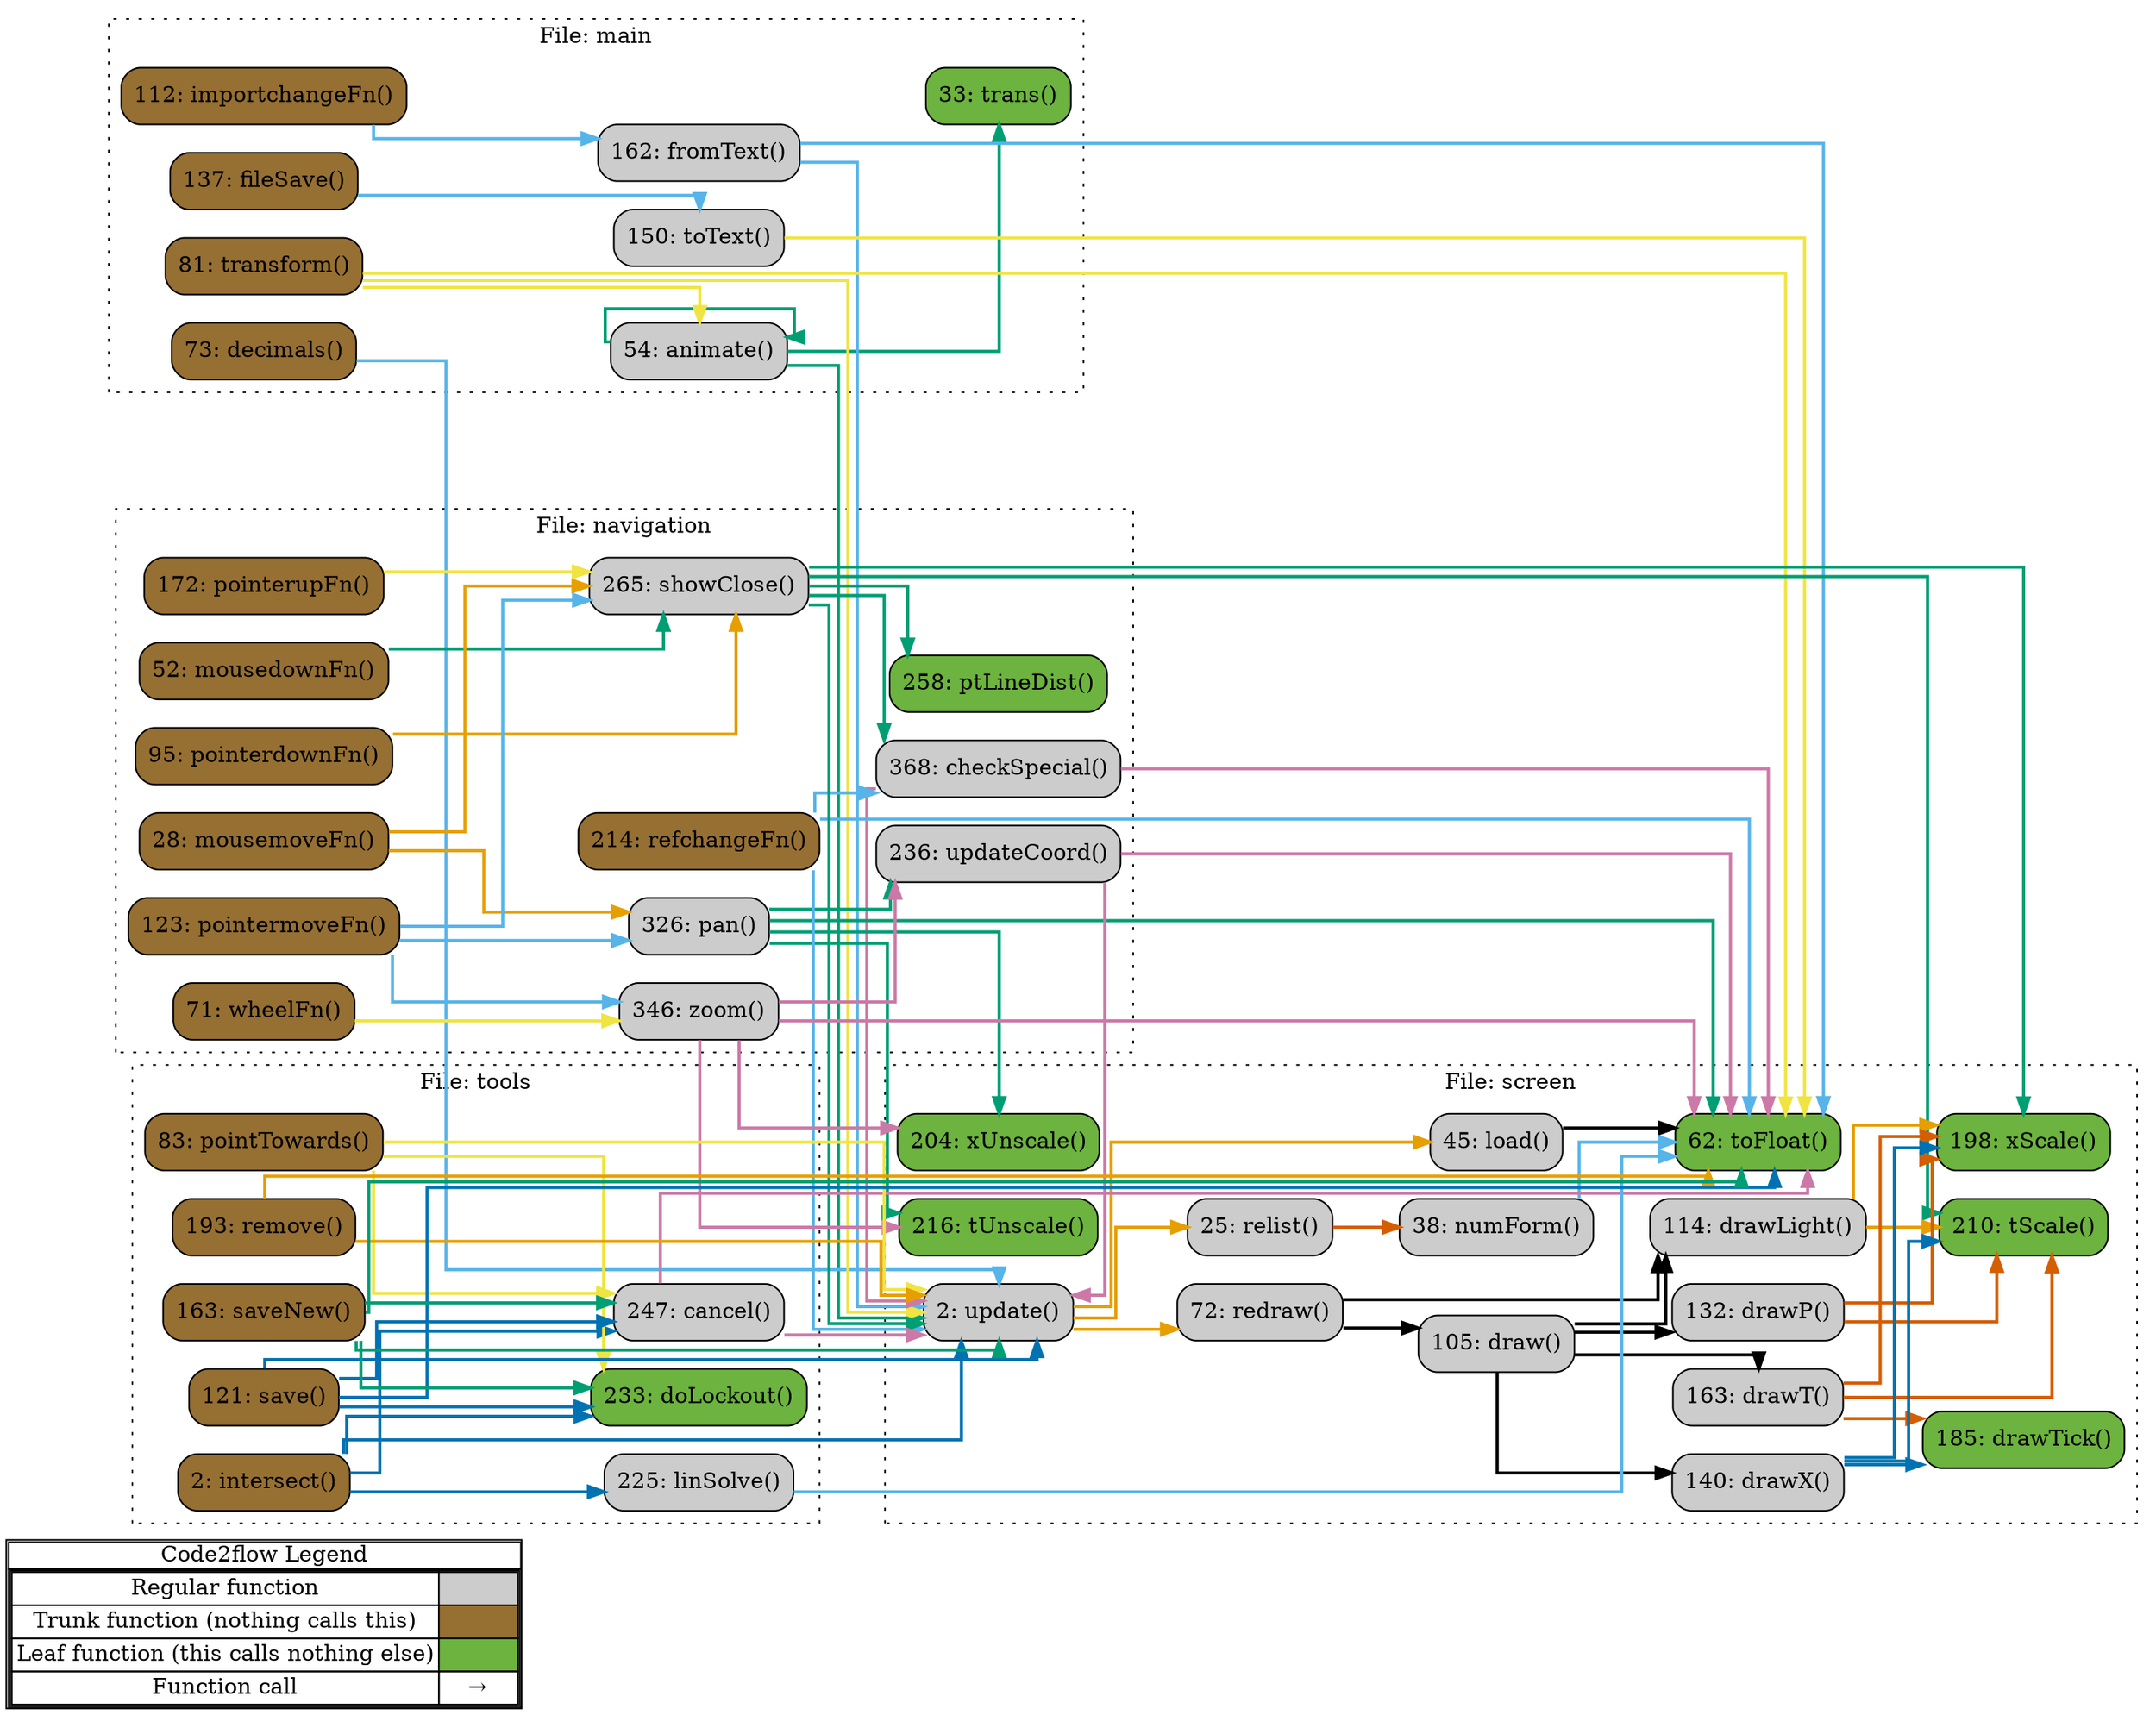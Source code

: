 digraph G {
concentrate=true;
splines="ortho";
rankdir="LR";
subgraph legend{
    rank = min;
    label = "legend";
    Legend [shape=none, margin=0, label = <
        <table cellspacing="0" cellpadding="0" border="1"><tr><td>Code2flow Legend</td></tr><tr><td>
        <table cellspacing="0">
        <tr><td>Regular function</td><td width="50px" bgcolor='#cccccc'></td></tr>
        <tr><td>Trunk function (nothing calls this)</td><td bgcolor='#966F33'></td></tr>
        <tr><td>Leaf function (this calls nothing else)</td><td bgcolor='#6db33f'></td></tr>
        <tr><td>Function call</td><td><font color='black'>&#8594;</font></td></tr>
        </table></td></tr></table>
        >];
}node_b4a50673 [label="54: animate()" name="main::animate" shape="rect" style="rounded,filled" fillcolor="#cccccc" ];
node_276cf522 [label="73: decimals()" name="main::decimals" shape="rect" style="rounded,filled" fillcolor="#966F33" ];
node_45164db2 [label="137: fileSave()" name="main::fileSave" shape="rect" style="rounded,filled" fillcolor="#966F33" ];
node_3d89f182 [label="162: fromText()" name="main::fromText" shape="rect" style="rounded,filled" fillcolor="#cccccc" ];
node_9d4ddb4a [label="112: importchangeFn()" name="main::importchangeFn" shape="rect" style="rounded,filled" fillcolor="#966F33" ];
node_e67dd814 [label="150: toText()" name="main::toText" shape="rect" style="rounded,filled" fillcolor="#cccccc" ];
node_dc4f408e [label="33: trans()" name="main::trans" shape="rect" style="rounded,filled" fillcolor="#6db33f" ];
node_f395c3ac [label="81: transform()" name="main::transform" shape="rect" style="rounded,filled" fillcolor="#966F33" ];
node_1096478f [label="368: checkSpecial()" name="navigation::checkSpecial" shape="rect" style="rounded,filled" fillcolor="#cccccc" ];
node_4ddc632b [label="52: mousedownFn()" name="navigation::mousedownFn" shape="rect" style="rounded,filled" fillcolor="#966F33" ];
node_bac56a09 [label="28: mousemoveFn()" name="navigation::mousemoveFn" shape="rect" style="rounded,filled" fillcolor="#966F33" ];
node_7580e47b [label="326: pan()" name="navigation::pan" shape="rect" style="rounded,filled" fillcolor="#cccccc" ];
node_1f8bfc79 [label="95: pointerdownFn()" name="navigation::pointerdownFn" shape="rect" style="rounded,filled" fillcolor="#966F33" ];
node_aa6c20c2 [label="123: pointermoveFn()" name="navigation::pointermoveFn" shape="rect" style="rounded,filled" fillcolor="#966F33" ];
node_39f6336c [label="172: pointerupFn()" name="navigation::pointerupFn" shape="rect" style="rounded,filled" fillcolor="#966F33" ];
node_d75fbb89 [label="258: ptLineDist()" name="navigation::ptLineDist" shape="rect" style="rounded,filled" fillcolor="#6db33f" ];
node_ba8b3cca [label="214: refchangeFn()" name="navigation::refchangeFn" shape="rect" style="rounded,filled" fillcolor="#966F33" ];
node_94bdd9bb [label="265: showClose()" name="navigation::showClose" shape="rect" style="rounded,filled" fillcolor="#cccccc" ];
node_7a298b2f [label="236: updateCoord()" name="navigation::updateCoord" shape="rect" style="rounded,filled" fillcolor="#cccccc" ];
node_faa6a5dc [label="71: wheelFn()" name="navigation::wheelFn" shape="rect" style="rounded,filled" fillcolor="#966F33" ];
node_16f49b0f [label="346: zoom()" name="navigation::zoom" shape="rect" style="rounded,filled" fillcolor="#cccccc" ];
node_953b9120 [label="105: draw()" name="screen::draw" shape="rect" style="rounded,filled" fillcolor="#cccccc" ];
node_324e2df9 [label="114: drawLight()" name="screen::drawLight" shape="rect" style="rounded,filled" fillcolor="#cccccc" ];
node_8a99d7fe [label="132: drawP()" name="screen::drawP" shape="rect" style="rounded,filled" fillcolor="#cccccc" ];
node_1ee73266 [label="163: drawT()" name="screen::drawT" shape="rect" style="rounded,filled" fillcolor="#cccccc" ];
node_87d16285 [label="185: drawTick()" name="screen::drawTick" shape="rect" style="rounded,filled" fillcolor="#6db33f" ];
node_b2b031e5 [label="140: drawX()" name="screen::drawX" shape="rect" style="rounded,filled" fillcolor="#cccccc" ];
node_2f6ac220 [label="45: load()" name="screen::load" shape="rect" style="rounded,filled" fillcolor="#cccccc" ];
node_25f631d2 [label="38: numForm()" name="screen::numForm" shape="rect" style="rounded,filled" fillcolor="#cccccc" ];
node_22aba7f0 [label="72: redraw()" name="screen::redraw" shape="rect" style="rounded,filled" fillcolor="#cccccc" ];
node_f06471c6 [label="25: relist()" name="screen::relist" shape="rect" style="rounded,filled" fillcolor="#cccccc" ];
node_676b5707 [label="210: tScale()" name="screen::tScale" shape="rect" style="rounded,filled" fillcolor="#6db33f" ];
node_ee9fe5c8 [label="216: tUnscale()" name="screen::tUnscale" shape="rect" style="rounded,filled" fillcolor="#6db33f" ];
node_8c394239 [label="62: toFloat()" name="screen::toFloat" shape="rect" style="rounded,filled" fillcolor="#6db33f" ];
node_e08aa601 [label="2: update()" name="screen::update" shape="rect" style="rounded,filled" fillcolor="#cccccc" ];
node_ecafe688 [label="198: xScale()" name="screen::xScale" shape="rect" style="rounded,filled" fillcolor="#6db33f" ];
node_f3b351e9 [label="204: xUnscale()" name="screen::xUnscale" shape="rect" style="rounded,filled" fillcolor="#6db33f" ];
node_3ebf2b5f [label="247: cancel()" name="tools::cancel" shape="rect" style="rounded,filled" fillcolor="#cccccc" ];
node_b8d89d77 [label="233: doLockout()" name="tools::doLockout" shape="rect" style="rounded,filled" fillcolor="#6db33f" ];
node_0e4e782d [label="2: intersect()" name="tools::intersect" shape="rect" style="rounded,filled" fillcolor="#966F33" ];
node_a9c57ff2 [label="225: linSolve()" name="tools::linSolve" shape="rect" style="rounded,filled" fillcolor="#cccccc" ];
node_6a9d8aa4 [label="83: pointTowards()" name="tools::pointTowards" shape="rect" style="rounded,filled" fillcolor="#966F33" ];
node_14b28d19 [label="193: remove()" name="tools::remove" shape="rect" style="rounded,filled" fillcolor="#966F33" ];
node_628a29a5 [label="121: save()" name="tools::save" shape="rect" style="rounded,filled" fillcolor="#966F33" ];
node_8c052603 [label="163: saveNew()" name="tools::saveNew" shape="rect" style="rounded,filled" fillcolor="#966F33" ];
node_b4a50673 -> node_b4a50673 [color="#009E73" penwidth="2"];
node_b4a50673 -> node_dc4f408e [color="#009E73" penwidth="2"];
node_b4a50673 -> node_e08aa601 [color="#009E73" penwidth="2"];
node_b4a50673 -> node_e08aa601 [color="#009E73" penwidth="2"];
node_276cf522 -> node_e08aa601 [color="#56B4E9" penwidth="2"];
node_45164db2 -> node_e67dd814 [color="#56B4E9" penwidth="2"];
node_3d89f182 -> node_8c394239 [color="#56B4E9" penwidth="2"];
node_3d89f182 -> node_8c394239 [color="#56B4E9" penwidth="2"];
node_3d89f182 -> node_8c394239 [color="#56B4E9" penwidth="2"];
node_3d89f182 -> node_8c394239 [color="#56B4E9" penwidth="2"];
node_3d89f182 -> node_8c394239 [color="#56B4E9" penwidth="2"];
node_3d89f182 -> node_8c394239 [color="#56B4E9" penwidth="2"];
node_3d89f182 -> node_8c394239 [color="#56B4E9" penwidth="2"];
node_3d89f182 -> node_8c394239 [color="#56B4E9" penwidth="2"];
node_3d89f182 -> node_8c394239 [color="#56B4E9" penwidth="2"];
node_3d89f182 -> node_8c394239 [color="#56B4E9" penwidth="2"];
node_3d89f182 -> node_8c394239 [color="#56B4E9" penwidth="2"];
node_3d89f182 -> node_8c394239 [color="#56B4E9" penwidth="2"];
node_3d89f182 -> node_8c394239 [color="#56B4E9" penwidth="2"];
node_3d89f182 -> node_e08aa601 [color="#56B4E9" penwidth="2"];
node_9d4ddb4a -> node_3d89f182 [color="#56B4E9" penwidth="2"];
node_e67dd814 -> node_8c394239 [color="#F0E442" penwidth="2"];
node_e67dd814 -> node_8c394239 [color="#F0E442" penwidth="2"];
node_e67dd814 -> node_8c394239 [color="#F0E442" penwidth="2"];
node_e67dd814 -> node_8c394239 [color="#F0E442" penwidth="2"];
node_e67dd814 -> node_8c394239 [color="#F0E442" penwidth="2"];
node_e67dd814 -> node_8c394239 [color="#F0E442" penwidth="2"];
node_f395c3ac -> node_b4a50673 [color="#F0E442" penwidth="2"];
node_f395c3ac -> node_8c394239 [color="#F0E442" penwidth="2"];
node_f395c3ac -> node_8c394239 [color="#F0E442" penwidth="2"];
node_f395c3ac -> node_8c394239 [color="#F0E442" penwidth="2"];
node_f395c3ac -> node_e08aa601 [color="#F0E442" penwidth="2"];
node_1096478f -> node_8c394239 [color="#CC79A7" penwidth="2"];
node_1096478f -> node_e08aa601 [color="#CC79A7" penwidth="2"];
node_4ddc632b -> node_94bdd9bb [color="#009E73" penwidth="2"];
node_bac56a09 -> node_7580e47b [color="#E69F00" penwidth="2"];
node_bac56a09 -> node_94bdd9bb [color="#E69F00" penwidth="2"];
node_7580e47b -> node_7a298b2f [color="#009E73" penwidth="2"];
node_7580e47b -> node_ee9fe5c8 [color="#009E73" penwidth="2"];
node_7580e47b -> node_ee9fe5c8 [color="#009E73" penwidth="2"];
node_7580e47b -> node_8c394239 [color="#009E73" penwidth="2"];
node_7580e47b -> node_8c394239 [color="#009E73" penwidth="2"];
node_7580e47b -> node_8c394239 [color="#009E73" penwidth="2"];
node_7580e47b -> node_8c394239 [color="#009E73" penwidth="2"];
node_7580e47b -> node_f3b351e9 [color="#009E73" penwidth="2"];
node_7580e47b -> node_f3b351e9 [color="#009E73" penwidth="2"];
node_1f8bfc79 -> node_94bdd9bb [color="#E69F00" penwidth="2"];
node_aa6c20c2 -> node_7580e47b [color="#56B4E9" penwidth="2"];
node_aa6c20c2 -> node_94bdd9bb [color="#56B4E9" penwidth="2"];
node_aa6c20c2 -> node_16f49b0f [color="#56B4E9" penwidth="2"];
node_39f6336c -> node_94bdd9bb [color="#F0E442" penwidth="2"];
node_ba8b3cca -> node_1096478f [color="#56B4E9" penwidth="2"];
node_ba8b3cca -> node_8c394239 [color="#56B4E9" penwidth="2"];
node_ba8b3cca -> node_8c394239 [color="#56B4E9" penwidth="2"];
node_ba8b3cca -> node_8c394239 [color="#56B4E9" penwidth="2"];
node_ba8b3cca -> node_e08aa601 [color="#56B4E9" penwidth="2"];
node_94bdd9bb -> node_1096478f [color="#009E73" penwidth="2"];
node_94bdd9bb -> node_d75fbb89 [color="#009E73" penwidth="2"];
node_94bdd9bb -> node_d75fbb89 [color="#009E73" penwidth="2"];
node_94bdd9bb -> node_676b5707 [color="#009E73" penwidth="2"];
node_94bdd9bb -> node_676b5707 [color="#009E73" penwidth="2"];
node_94bdd9bb -> node_676b5707 [color="#009E73" penwidth="2"];
node_94bdd9bb -> node_676b5707 [color="#009E73" penwidth="2"];
node_94bdd9bb -> node_676b5707 [color="#009E73" penwidth="2"];
node_94bdd9bb -> node_e08aa601 [color="#009E73" penwidth="2"];
node_94bdd9bb -> node_e08aa601 [color="#009E73" penwidth="2"];
node_94bdd9bb -> node_ecafe688 [color="#009E73" penwidth="2"];
node_94bdd9bb -> node_ecafe688 [color="#009E73" penwidth="2"];
node_94bdd9bb -> node_ecafe688 [color="#009E73" penwidth="2"];
node_94bdd9bb -> node_ecafe688 [color="#009E73" penwidth="2"];
node_94bdd9bb -> node_ecafe688 [color="#009E73" penwidth="2"];
node_7a298b2f -> node_8c394239 [color="#CC79A7" penwidth="2"];
node_7a298b2f -> node_8c394239 [color="#CC79A7" penwidth="2"];
node_7a298b2f -> node_8c394239 [color="#CC79A7" penwidth="2"];
node_7a298b2f -> node_8c394239 [color="#CC79A7" penwidth="2"];
node_7a298b2f -> node_8c394239 [color="#CC79A7" penwidth="2"];
node_7a298b2f -> node_8c394239 [color="#CC79A7" penwidth="2"];
node_7a298b2f -> node_8c394239 [color="#CC79A7" penwidth="2"];
node_7a298b2f -> node_8c394239 [color="#CC79A7" penwidth="2"];
node_7a298b2f -> node_8c394239 [color="#CC79A7" penwidth="2"];
node_7a298b2f -> node_8c394239 [color="#CC79A7" penwidth="2"];
node_7a298b2f -> node_8c394239 [color="#CC79A7" penwidth="2"];
node_7a298b2f -> node_8c394239 [color="#CC79A7" penwidth="2"];
node_7a298b2f -> node_e08aa601 [color="#CC79A7" penwidth="2"];
node_faa6a5dc -> node_16f49b0f [color="#F0E442" penwidth="2"];
node_16f49b0f -> node_7a298b2f [color="#CC79A7" penwidth="2"];
node_16f49b0f -> node_7a298b2f [color="#CC79A7" penwidth="2"];
node_16f49b0f -> node_ee9fe5c8 [color="#CC79A7" penwidth="2"];
node_16f49b0f -> node_8c394239 [color="#CC79A7" penwidth="2"];
node_16f49b0f -> node_f3b351e9 [color="#CC79A7" penwidth="2"];
node_953b9120 -> node_324e2df9 [color="#000000" penwidth="2"];
node_953b9120 -> node_8a99d7fe [color="#000000" penwidth="2"];
node_953b9120 -> node_1ee73266 [color="#000000" penwidth="2"];
node_953b9120 -> node_b2b031e5 [color="#000000" penwidth="2"];
node_324e2df9 -> node_676b5707 [color="#E69F00" penwidth="2"];
node_324e2df9 -> node_676b5707 [color="#E69F00" penwidth="2"];
node_324e2df9 -> node_676b5707 [color="#E69F00" penwidth="2"];
node_324e2df9 -> node_676b5707 [color="#E69F00" penwidth="2"];
node_324e2df9 -> node_ecafe688 [color="#E69F00" penwidth="2"];
node_324e2df9 -> node_ecafe688 [color="#E69F00" penwidth="2"];
node_324e2df9 -> node_ecafe688 [color="#E69F00" penwidth="2"];
node_324e2df9 -> node_ecafe688 [color="#E69F00" penwidth="2"];
node_8a99d7fe -> node_676b5707 [color="#D55E00" penwidth="2"];
node_8a99d7fe -> node_ecafe688 [color="#D55E00" penwidth="2"];
node_1ee73266 -> node_87d16285 [color="#D55E00" penwidth="2"];
node_1ee73266 -> node_676b5707 [color="#D55E00" penwidth="2"];
node_1ee73266 -> node_676b5707 [color="#D55E00" penwidth="2"];
node_1ee73266 -> node_676b5707 [color="#D55E00" penwidth="2"];
node_1ee73266 -> node_ecafe688 [color="#D55E00" penwidth="2"];
node_1ee73266 -> node_ecafe688 [color="#D55E00" penwidth="2"];
node_1ee73266 -> node_ecafe688 [color="#D55E00" penwidth="2"];
node_b2b031e5 -> node_87d16285 [color="#0072B2" penwidth="2"];
node_b2b031e5 -> node_676b5707 [color="#0072B2" penwidth="2"];
node_b2b031e5 -> node_676b5707 [color="#0072B2" penwidth="2"];
node_b2b031e5 -> node_676b5707 [color="#0072B2" penwidth="2"];
node_b2b031e5 -> node_ecafe688 [color="#0072B2" penwidth="2"];
node_b2b031e5 -> node_ecafe688 [color="#0072B2" penwidth="2"];
node_b2b031e5 -> node_ecafe688 [color="#0072B2" penwidth="2"];
node_2f6ac220 -> node_8c394239 [color="#000000" penwidth="2"];
node_2f6ac220 -> node_8c394239 [color="#000000" penwidth="2"];
node_2f6ac220 -> node_8c394239 [color="#000000" penwidth="2"];
node_2f6ac220 -> node_8c394239 [color="#000000" penwidth="2"];
node_25f631d2 -> node_8c394239 [color="#56B4E9" penwidth="2"];
node_22aba7f0 -> node_953b9120 [color="#000000" penwidth="2"];
node_22aba7f0 -> node_953b9120 [color="#000000" penwidth="2"];
node_22aba7f0 -> node_953b9120 [color="#000000" penwidth="2"];
node_22aba7f0 -> node_324e2df9 [color="#000000" penwidth="2"];
node_f06471c6 -> node_25f631d2 [color="#D55E00" penwidth="2"];
node_f06471c6 -> node_25f631d2 [color="#D55E00" penwidth="2"];
node_f06471c6 -> node_25f631d2 [color="#D55E00" penwidth="2"];
node_e08aa601 -> node_2f6ac220 [color="#E69F00" penwidth="2"];
node_e08aa601 -> node_2f6ac220 [color="#E69F00" penwidth="2"];
node_e08aa601 -> node_22aba7f0 [color="#E69F00" penwidth="2"];
node_e08aa601 -> node_22aba7f0 [color="#E69F00" penwidth="2"];
node_e08aa601 -> node_f06471c6 [color="#E69F00" penwidth="2"];
node_e08aa601 -> node_f06471c6 [color="#E69F00" penwidth="2"];
node_3ebf2b5f -> node_8c394239 [color="#CC79A7" penwidth="2"];
node_3ebf2b5f -> node_e08aa601 [color="#CC79A7" penwidth="2"];
node_3ebf2b5f -> node_e08aa601 [color="#CC79A7" penwidth="2"];
node_3ebf2b5f -> node_e08aa601 [color="#CC79A7" penwidth="2"];
node_0e4e782d -> node_e08aa601 [color="#0072B2" penwidth="2"];
node_0e4e782d -> node_3ebf2b5f [color="#0072B2" penwidth="2"];
node_0e4e782d -> node_b8d89d77 [color="#0072B2" penwidth="2"];
node_0e4e782d -> node_a9c57ff2 [color="#0072B2" penwidth="2"];
node_0e4e782d -> node_a9c57ff2 [color="#0072B2" penwidth="2"];
node_0e4e782d -> node_a9c57ff2 [color="#0072B2" penwidth="2"];
node_0e4e782d -> node_a9c57ff2 [color="#0072B2" penwidth="2"];
node_a9c57ff2 -> node_8c394239 [color="#56B4E9" penwidth="2"];
node_a9c57ff2 -> node_8c394239 [color="#56B4E9" penwidth="2"];
node_a9c57ff2 -> node_8c394239 [color="#56B4E9" penwidth="2"];
node_a9c57ff2 -> node_8c394239 [color="#56B4E9" penwidth="2"];
node_a9c57ff2 -> node_8c394239 [color="#56B4E9" penwidth="2"];
node_a9c57ff2 -> node_8c394239 [color="#56B4E9" penwidth="2"];
node_6a9d8aa4 -> node_e08aa601 [color="#F0E442" penwidth="2"];
node_6a9d8aa4 -> node_e08aa601 [color="#F0E442" penwidth="2"];
node_6a9d8aa4 -> node_3ebf2b5f [color="#F0E442" penwidth="2"];
node_6a9d8aa4 -> node_b8d89d77 [color="#F0E442" penwidth="2"];
node_14b28d19 -> node_8c394239 [color="#E69F00" penwidth="2"];
node_14b28d19 -> node_e08aa601 [color="#E69F00" penwidth="2"];
node_14b28d19 -> node_e08aa601 [color="#E69F00" penwidth="2"];
node_628a29a5 -> node_8c394239 [color="#0072B2" penwidth="2"];
node_628a29a5 -> node_8c394239 [color="#0072B2" penwidth="2"];
node_628a29a5 -> node_8c394239 [color="#0072B2" penwidth="2"];
node_628a29a5 -> node_8c394239 [color="#0072B2" penwidth="2"];
node_628a29a5 -> node_e08aa601 [color="#0072B2" penwidth="2"];
node_628a29a5 -> node_3ebf2b5f [color="#0072B2" penwidth="2"];
node_628a29a5 -> node_b8d89d77 [color="#0072B2" penwidth="2"];
node_8c052603 -> node_8c394239 [color="#009E73" penwidth="2"];
node_8c052603 -> node_8c394239 [color="#009E73" penwidth="2"];
node_8c052603 -> node_8c394239 [color="#009E73" penwidth="2"];
node_8c052603 -> node_8c394239 [color="#009E73" penwidth="2"];
node_8c052603 -> node_8c394239 [color="#009E73" penwidth="2"];
node_8c052603 -> node_8c394239 [color="#009E73" penwidth="2"];
node_8c052603 -> node_8c394239 [color="#009E73" penwidth="2"];
node_8c052603 -> node_8c394239 [color="#009E73" penwidth="2"];
node_8c052603 -> node_e08aa601 [color="#009E73" penwidth="2"];
node_8c052603 -> node_3ebf2b5f [color="#009E73" penwidth="2"];
node_8c052603 -> node_b8d89d77 [color="#009E73" penwidth="2"];
subgraph cluster_af510cd2 {
    node_dc4f408e node_b4a50673 node_276cf522 node_f395c3ac node_9d4ddb4a node_45164db2 node_e67dd814 node_3d89f182;
    label="File: main";
    name="main";
    style="filled";
    graph[style=dotted];
};
subgraph cluster_a816c075 {
    node_bac56a09 node_4ddc632b node_faa6a5dc node_1f8bfc79 node_aa6c20c2 node_39f6336c node_ba8b3cca node_7a298b2f node_d75fbb89 node_94bdd9bb node_7580e47b node_16f49b0f node_1096478f;
    label="File: navigation";
    name="navigation";
    style="filled";
    graph[style=dotted];
};
subgraph cluster_d98f91d7 {
    node_e08aa601 node_f06471c6 node_25f631d2 node_2f6ac220 node_8c394239 node_22aba7f0 node_953b9120 node_324e2df9 node_8a99d7fe node_b2b031e5 node_1ee73266 node_87d16285 node_ecafe688 node_f3b351e9 node_676b5707 node_ee9fe5c8;
    label="File: screen";
    name="screen";
    style="filled";
    graph[style=dotted];
};
subgraph cluster_a86ddebd {
    node_0e4e782d node_6a9d8aa4 node_628a29a5 node_8c052603 node_14b28d19 node_a9c57ff2 node_b8d89d77 node_3ebf2b5f;
    label="File: tools";
    name="tools";
    style="filled";
    graph[style=dotted];
};
}
